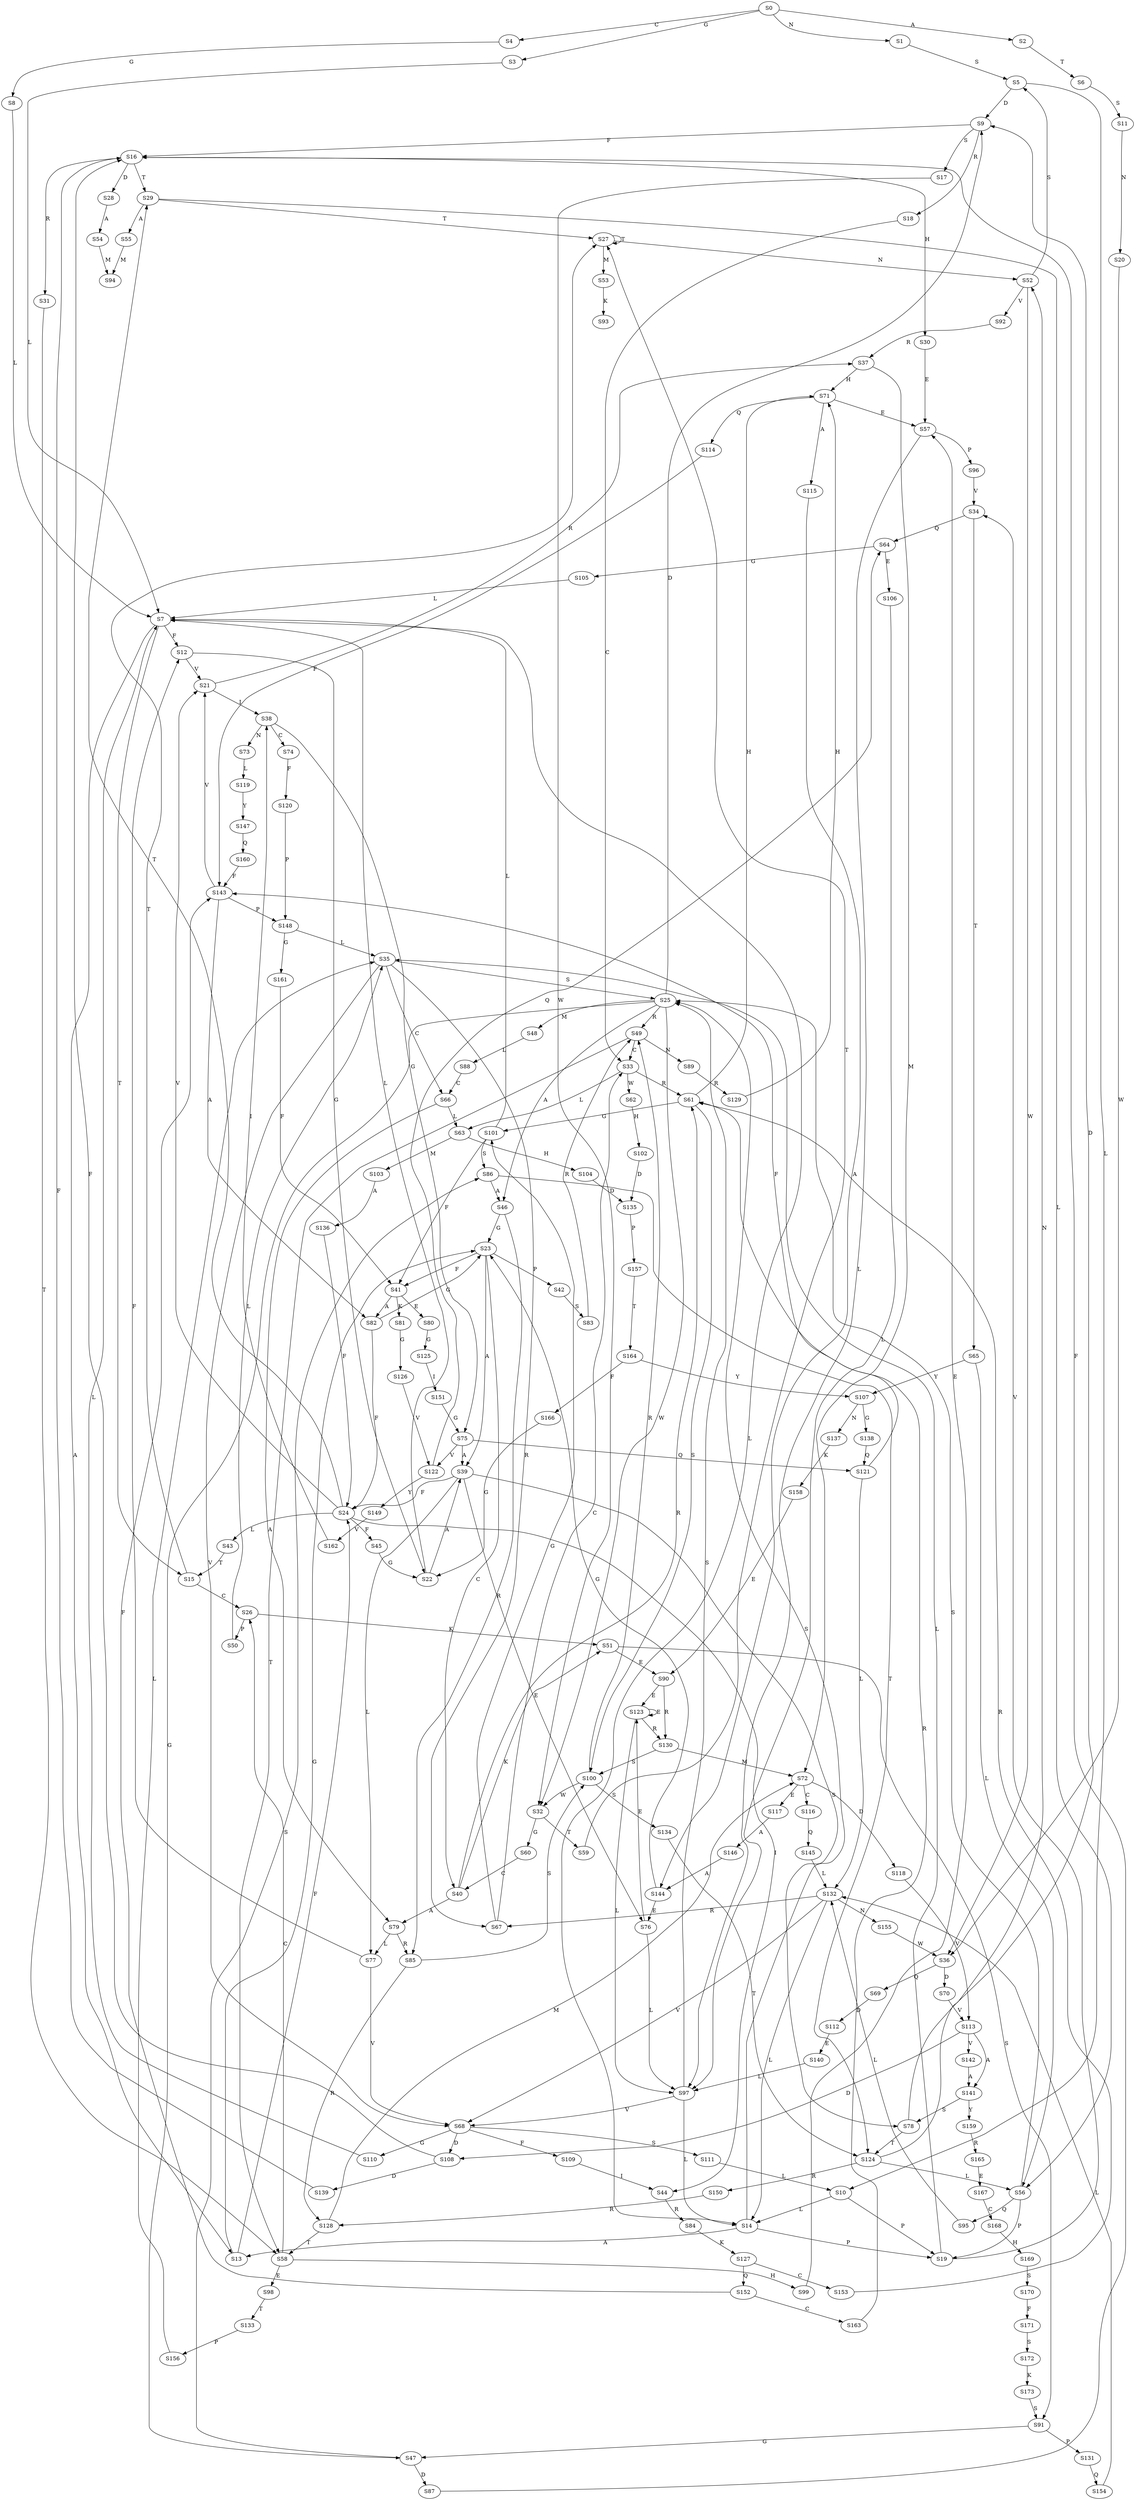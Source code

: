 strict digraph  {
	S0 -> S1 [ label = N ];
	S0 -> S2 [ label = A ];
	S0 -> S3 [ label = G ];
	S0 -> S4 [ label = C ];
	S1 -> S5 [ label = S ];
	S2 -> S6 [ label = T ];
	S3 -> S7 [ label = L ];
	S4 -> S8 [ label = G ];
	S5 -> S9 [ label = D ];
	S5 -> S10 [ label = L ];
	S6 -> S11 [ label = S ];
	S7 -> S12 [ label = F ];
	S7 -> S13 [ label = A ];
	S7 -> S14 [ label = L ];
	S7 -> S15 [ label = T ];
	S8 -> S7 [ label = L ];
	S9 -> S16 [ label = F ];
	S9 -> S17 [ label = S ];
	S9 -> S18 [ label = R ];
	S10 -> S19 [ label = P ];
	S10 -> S14 [ label = L ];
	S11 -> S20 [ label = N ];
	S12 -> S21 [ label = V ];
	S12 -> S22 [ label = G ];
	S13 -> S23 [ label = G ];
	S13 -> S24 [ label = F ];
	S14 -> S25 [ label = S ];
	S14 -> S19 [ label = P ];
	S14 -> S13 [ label = A ];
	S15 -> S26 [ label = C ];
	S15 -> S27 [ label = T ];
	S16 -> S28 [ label = D ];
	S16 -> S29 [ label = T ];
	S16 -> S30 [ label = H ];
	S16 -> S31 [ label = R ];
	S17 -> S32 [ label = W ];
	S18 -> S33 [ label = C ];
	S19 -> S34 [ label = V ];
	S19 -> S35 [ label = L ];
	S20 -> S36 [ label = W ];
	S21 -> S37 [ label = R ];
	S21 -> S38 [ label = I ];
	S22 -> S7 [ label = L ];
	S22 -> S39 [ label = A ];
	S23 -> S40 [ label = C ];
	S23 -> S41 [ label = F ];
	S23 -> S42 [ label = P ];
	S23 -> S39 [ label = A ];
	S24 -> S21 [ label = V ];
	S24 -> S43 [ label = L ];
	S24 -> S44 [ label = I ];
	S24 -> S29 [ label = T ];
	S24 -> S45 [ label = F ];
	S25 -> S9 [ label = D ];
	S25 -> S46 [ label = A ];
	S25 -> S47 [ label = G ];
	S25 -> S48 [ label = M ];
	S25 -> S32 [ label = W ];
	S25 -> S49 [ label = R ];
	S26 -> S50 [ label = P ];
	S26 -> S51 [ label = K ];
	S27 -> S52 [ label = N ];
	S27 -> S27 [ label = T ];
	S27 -> S53 [ label = M ];
	S28 -> S54 [ label = A ];
	S29 -> S27 [ label = T ];
	S29 -> S55 [ label = A ];
	S29 -> S56 [ label = L ];
	S30 -> S57 [ label = E ];
	S31 -> S58 [ label = T ];
	S32 -> S59 [ label = T ];
	S32 -> S60 [ label = G ];
	S33 -> S61 [ label = R ];
	S33 -> S62 [ label = W ];
	S33 -> S63 [ label = L ];
	S34 -> S64 [ label = Q ];
	S34 -> S65 [ label = T ];
	S35 -> S66 [ label = C ];
	S35 -> S67 [ label = R ];
	S35 -> S25 [ label = S ];
	S35 -> S68 [ label = V ];
	S36 -> S69 [ label = Q ];
	S36 -> S70 [ label = D ];
	S37 -> S71 [ label = H ];
	S37 -> S72 [ label = M ];
	S38 -> S73 [ label = N ];
	S38 -> S74 [ label = C ];
	S38 -> S75 [ label = G ];
	S39 -> S76 [ label = E ];
	S39 -> S24 [ label = F ];
	S39 -> S77 [ label = L ];
	S39 -> S78 [ label = S ];
	S40 -> S61 [ label = R ];
	S40 -> S51 [ label = K ];
	S40 -> S79 [ label = A ];
	S41 -> S80 [ label = E ];
	S41 -> S81 [ label = K ];
	S41 -> S82 [ label = A ];
	S42 -> S83 [ label = S ];
	S43 -> S15 [ label = T ];
	S44 -> S84 [ label = R ];
	S45 -> S22 [ label = G ];
	S46 -> S23 [ label = G ];
	S46 -> S85 [ label = R ];
	S47 -> S86 [ label = S ];
	S47 -> S87 [ label = D ];
	S48 -> S88 [ label = L ];
	S49 -> S89 [ label = N ];
	S49 -> S33 [ label = C ];
	S49 -> S58 [ label = T ];
	S50 -> S35 [ label = L ];
	S51 -> S90 [ label = E ];
	S51 -> S91 [ label = S ];
	S52 -> S92 [ label = V ];
	S52 -> S5 [ label = S ];
	S52 -> S36 [ label = W ];
	S53 -> S93 [ label = K ];
	S54 -> S94 [ label = M ];
	S55 -> S94 [ label = M ];
	S56 -> S95 [ label = Q ];
	S56 -> S25 [ label = S ];
	S56 -> S19 [ label = P ];
	S57 -> S96 [ label = P ];
	S57 -> S97 [ label = L ];
	S58 -> S98 [ label = E ];
	S58 -> S99 [ label = H ];
	S58 -> S26 [ label = C ];
	S59 -> S27 [ label = T ];
	S60 -> S40 [ label = C ];
	S61 -> S71 [ label = H ];
	S61 -> S100 [ label = S ];
	S61 -> S101 [ label = G ];
	S62 -> S102 [ label = H ];
	S63 -> S103 [ label = M ];
	S63 -> S104 [ label = H ];
	S64 -> S105 [ label = G ];
	S64 -> S106 [ label = E ];
	S65 -> S107 [ label = Y ];
	S65 -> S56 [ label = L ];
	S66 -> S63 [ label = L ];
	S66 -> S79 [ label = A ];
	S67 -> S33 [ label = C ];
	S67 -> S101 [ label = G ];
	S68 -> S108 [ label = D ];
	S68 -> S109 [ label = F ];
	S68 -> S110 [ label = G ];
	S68 -> S111 [ label = S ];
	S69 -> S112 [ label = D ];
	S70 -> S113 [ label = V ];
	S71 -> S114 [ label = Q ];
	S71 -> S57 [ label = E ];
	S71 -> S115 [ label = A ];
	S72 -> S116 [ label = C ];
	S72 -> S117 [ label = E ];
	S72 -> S118 [ label = D ];
	S73 -> S119 [ label = L ];
	S74 -> S120 [ label = F ];
	S75 -> S121 [ label = Q ];
	S75 -> S122 [ label = V ];
	S75 -> S39 [ label = A ];
	S76 -> S97 [ label = L ];
	S76 -> S123 [ label = E ];
	S77 -> S68 [ label = V ];
	S77 -> S12 [ label = F ];
	S78 -> S9 [ label = D ];
	S78 -> S124 [ label = T ];
	S79 -> S77 [ label = L ];
	S79 -> S85 [ label = R ];
	S80 -> S125 [ label = G ];
	S81 -> S126 [ label = G ];
	S82 -> S24 [ label = F ];
	S82 -> S23 [ label = G ];
	S83 -> S49 [ label = R ];
	S84 -> S127 [ label = K ];
	S85 -> S100 [ label = S ];
	S85 -> S128 [ label = R ];
	S86 -> S46 [ label = A ];
	S86 -> S124 [ label = T ];
	S87 -> S16 [ label = F ];
	S88 -> S66 [ label = C ];
	S89 -> S129 [ label = R ];
	S90 -> S130 [ label = R ];
	S90 -> S123 [ label = E ];
	S91 -> S47 [ label = G ];
	S91 -> S131 [ label = P ];
	S92 -> S37 [ label = R ];
	S95 -> S132 [ label = L ];
	S96 -> S34 [ label = V ];
	S97 -> S25 [ label = S ];
	S97 -> S68 [ label = V ];
	S97 -> S14 [ label = L ];
	S98 -> S133 [ label = T ];
	S99 -> S57 [ label = E ];
	S100 -> S134 [ label = S ];
	S100 -> S49 [ label = R ];
	S100 -> S32 [ label = W ];
	S101 -> S7 [ label = L ];
	S101 -> S86 [ label = S ];
	S101 -> S41 [ label = F ];
	S102 -> S135 [ label = D ];
	S103 -> S136 [ label = A ];
	S104 -> S135 [ label = D ];
	S105 -> S7 [ label = L ];
	S106 -> S97 [ label = L ];
	S107 -> S137 [ label = N ];
	S107 -> S138 [ label = G ];
	S108 -> S139 [ label = D ];
	S108 -> S16 [ label = F ];
	S109 -> S44 [ label = I ];
	S110 -> S7 [ label = L ];
	S111 -> S10 [ label = L ];
	S112 -> S140 [ label = E ];
	S113 -> S141 [ label = A ];
	S113 -> S142 [ label = V ];
	S113 -> S108 [ label = D ];
	S114 -> S143 [ label = F ];
	S115 -> S144 [ label = A ];
	S116 -> S145 [ label = Q ];
	S117 -> S146 [ label = A ];
	S118 -> S113 [ label = V ];
	S119 -> S147 [ label = Y ];
	S120 -> S148 [ label = P ];
	S121 -> S132 [ label = L ];
	S121 -> S143 [ label = F ];
	S122 -> S64 [ label = Q ];
	S122 -> S149 [ label = Y ];
	S123 -> S130 [ label = R ];
	S123 -> S123 [ label = E ];
	S123 -> S97 [ label = L ];
	S124 -> S150 [ label = R ];
	S124 -> S52 [ label = N ];
	S124 -> S56 [ label = L ];
	S125 -> S151 [ label = I ];
	S126 -> S122 [ label = V ];
	S127 -> S152 [ label = Q ];
	S127 -> S153 [ label = C ];
	S128 -> S58 [ label = T ];
	S128 -> S72 [ label = M ];
	S129 -> S71 [ label = H ];
	S130 -> S72 [ label = M ];
	S130 -> S100 [ label = S ];
	S131 -> S154 [ label = Q ];
	S132 -> S14 [ label = L ];
	S132 -> S155 [ label = N ];
	S132 -> S68 [ label = V ];
	S132 -> S67 [ label = R ];
	S133 -> S156 [ label = P ];
	S134 -> S124 [ label = T ];
	S135 -> S157 [ label = P ];
	S136 -> S24 [ label = F ];
	S137 -> S158 [ label = K ];
	S138 -> S121 [ label = Q ];
	S139 -> S16 [ label = F ];
	S140 -> S97 [ label = L ];
	S141 -> S159 [ label = Y ];
	S141 -> S78 [ label = S ];
	S142 -> S141 [ label = A ];
	S143 -> S148 [ label = P ];
	S143 -> S82 [ label = A ];
	S143 -> S21 [ label = V ];
	S144 -> S76 [ label = E ];
	S144 -> S23 [ label = G ];
	S145 -> S132 [ label = L ];
	S146 -> S144 [ label = A ];
	S147 -> S160 [ label = Q ];
	S148 -> S161 [ label = G ];
	S148 -> S35 [ label = L ];
	S149 -> S162 [ label = V ];
	S150 -> S128 [ label = R ];
	S151 -> S75 [ label = G ];
	S152 -> S143 [ label = F ];
	S152 -> S163 [ label = C ];
	S153 -> S61 [ label = R ];
	S154 -> S132 [ label = L ];
	S155 -> S36 [ label = W ];
	S156 -> S35 [ label = L ];
	S157 -> S164 [ label = T ];
	S158 -> S90 [ label = E ];
	S159 -> S165 [ label = R ];
	S160 -> S143 [ label = F ];
	S161 -> S41 [ label = F ];
	S162 -> S38 [ label = I ];
	S163 -> S61 [ label = R ];
	S164 -> S166 [ label = F ];
	S164 -> S107 [ label = Y ];
	S165 -> S167 [ label = E ];
	S166 -> S22 [ label = G ];
	S167 -> S168 [ label = C ];
	S168 -> S169 [ label = H ];
	S169 -> S170 [ label = S ];
	S170 -> S171 [ label = F ];
	S171 -> S172 [ label = S ];
	S172 -> S173 [ label = K ];
	S173 -> S91 [ label = S ];
}
